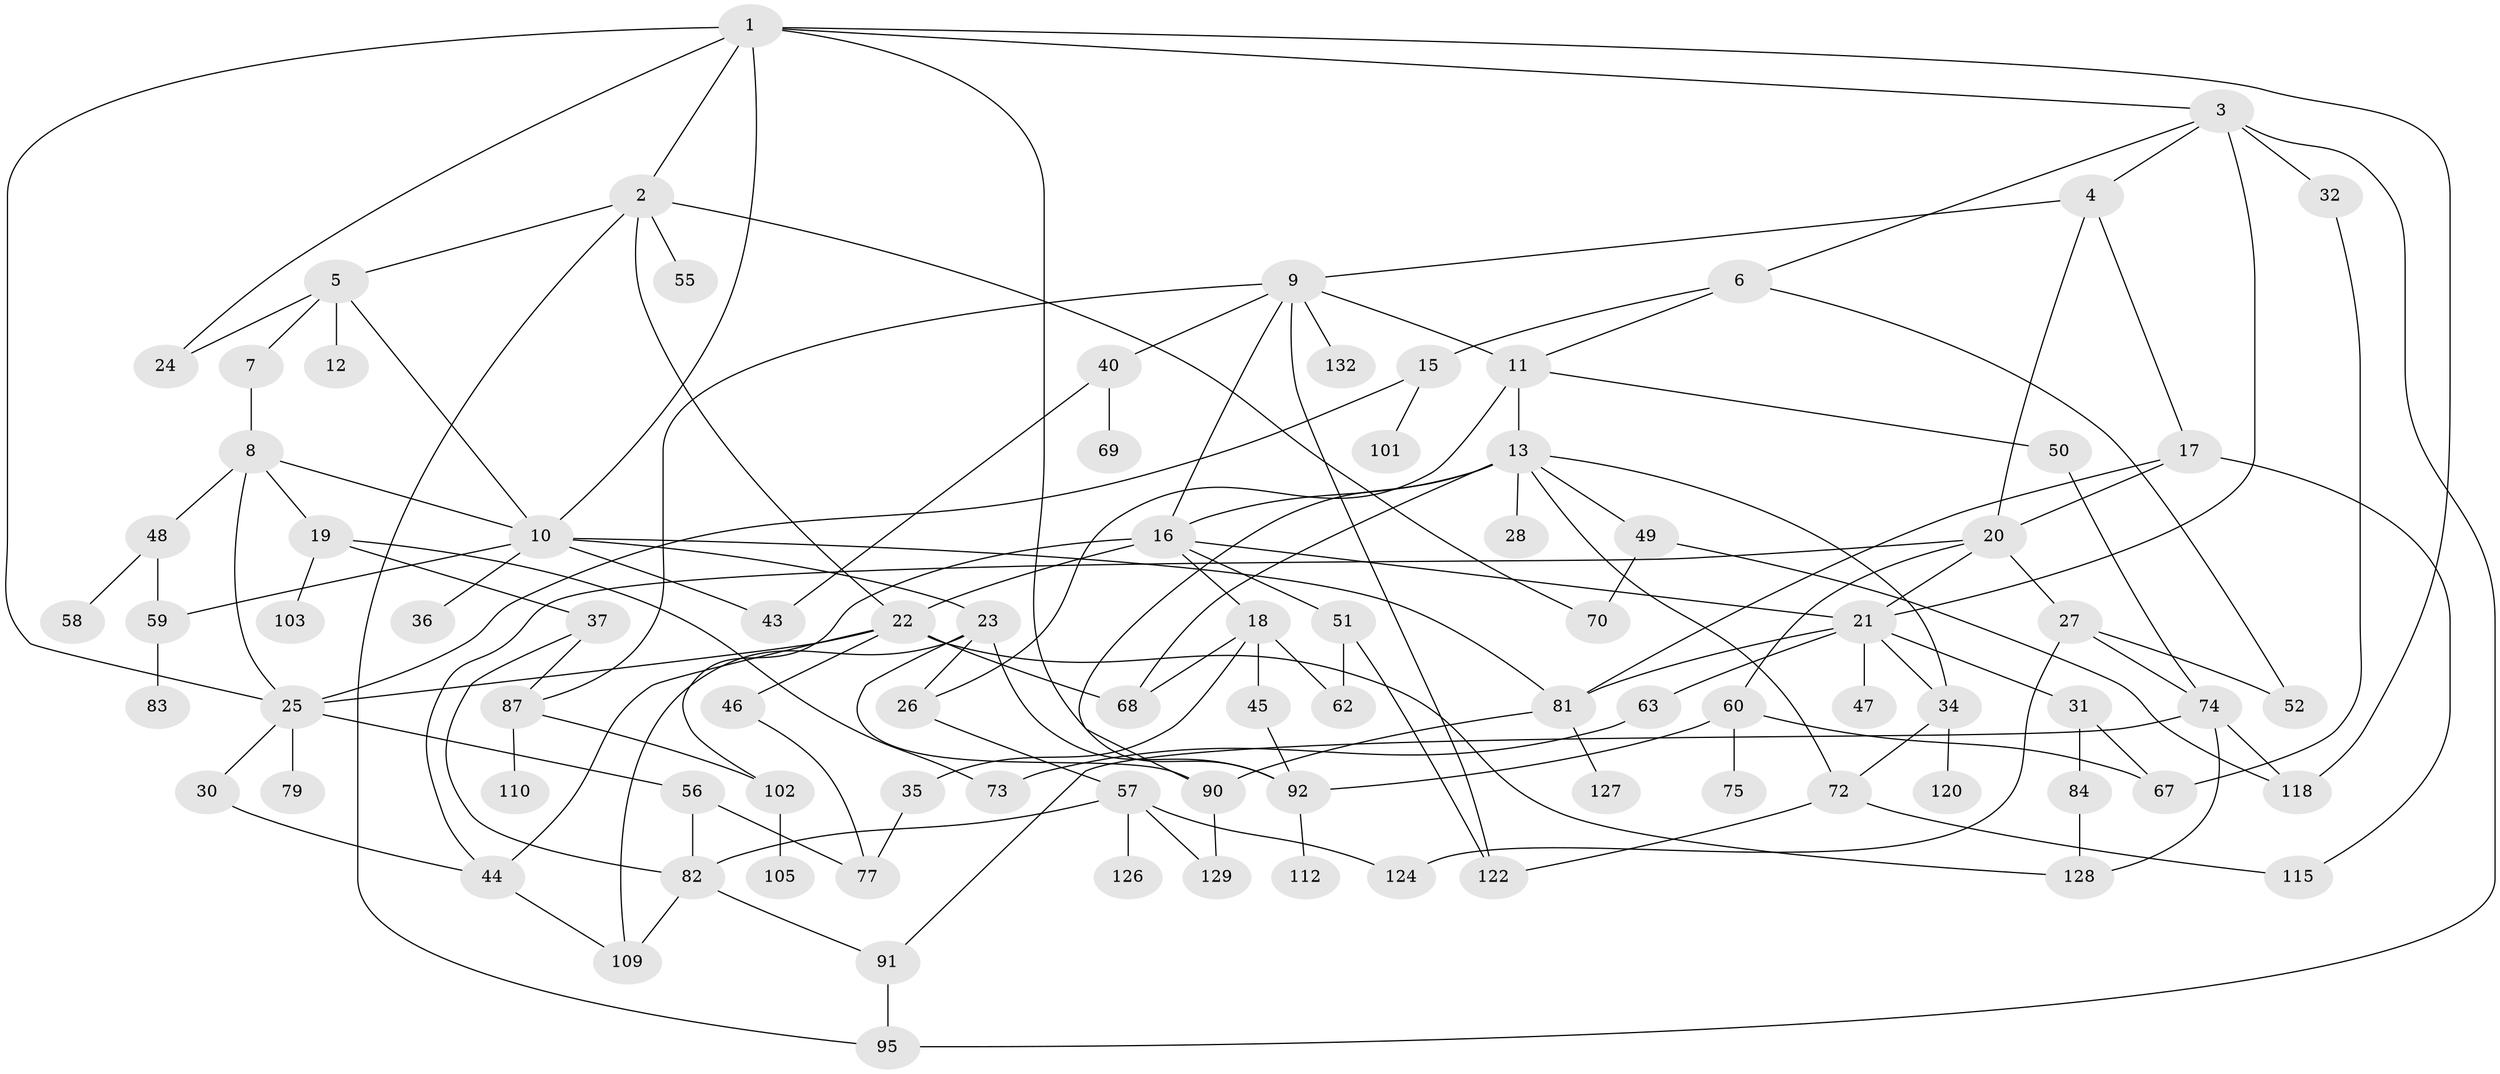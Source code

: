 // original degree distribution, {5: 0.06716417910447761, 4: 0.1417910447761194, 2: 0.30597014925373134, 6: 0.029850746268656716, 8: 0.014925373134328358, 1: 0.19402985074626866, 7: 0.014925373134328358, 3: 0.23134328358208955}
// Generated by graph-tools (version 1.1) at 2025/41/03/06/25 10:41:26]
// undirected, 89 vertices, 143 edges
graph export_dot {
graph [start="1"]
  node [color=gray90,style=filled];
  1 [super="+42"];
  2 [super="+39"];
  3 [super="+93"];
  4 [super="+14"];
  5;
  6;
  7;
  8 [super="+97"];
  9 [super="+117"];
  10;
  11 [super="+116"];
  12;
  13 [super="+76"];
  15 [super="+86"];
  16 [super="+38"];
  17;
  18 [super="+33"];
  19;
  20 [super="+64"];
  21 [super="+80"];
  22 [super="+66"];
  23 [super="+29"];
  24 [super="+130"];
  25 [super="+53"];
  26 [super="+54"];
  27 [super="+108"];
  28 [super="+85"];
  30 [super="+134"];
  31 [super="+98"];
  32;
  34 [super="+41"];
  35;
  36;
  37 [super="+71"];
  40;
  43 [super="+100"];
  44;
  45;
  46 [super="+65"];
  47;
  48;
  49 [super="+104"];
  50;
  51 [super="+78"];
  52;
  55;
  56;
  57 [super="+96"];
  58;
  59;
  60 [super="+61"];
  62;
  63;
  67 [super="+89"];
  68 [super="+111"];
  69;
  70;
  72 [super="+107"];
  73;
  74 [super="+133"];
  75;
  77 [super="+106"];
  79 [super="+94"];
  81 [super="+99"];
  82 [super="+114"];
  83;
  84;
  87 [super="+88"];
  90 [super="+123"];
  91 [super="+113"];
  92 [super="+119"];
  95 [super="+121"];
  101;
  102 [super="+131"];
  103;
  105;
  109;
  110;
  112;
  115;
  118 [super="+125"];
  120;
  122;
  124;
  126;
  127;
  128;
  129;
  132;
  1 -- 2;
  1 -- 3;
  1 -- 92;
  1 -- 24;
  1 -- 10;
  1 -- 25;
  1 -- 118;
  2 -- 5;
  2 -- 22;
  2 -- 55;
  2 -- 70;
  2 -- 95;
  3 -- 4;
  3 -- 6;
  3 -- 32;
  3 -- 21;
  3 -- 95;
  4 -- 9;
  4 -- 17;
  4 -- 20;
  5 -- 7;
  5 -- 12;
  5 -- 24;
  5 -- 10;
  6 -- 11;
  6 -- 15;
  6 -- 52;
  7 -- 8;
  8 -- 10;
  8 -- 19;
  8 -- 48;
  8 -- 25;
  9 -- 16;
  9 -- 40;
  9 -- 87;
  9 -- 122;
  9 -- 11;
  9 -- 132;
  10 -- 23;
  10 -- 36;
  10 -- 43;
  10 -- 59;
  10 -- 81;
  11 -- 13;
  11 -- 50;
  11 -- 26;
  13 -- 28;
  13 -- 34;
  13 -- 49;
  13 -- 68;
  13 -- 16;
  13 -- 72;
  13 -- 90;
  15 -- 101;
  15 -- 25;
  16 -- 18;
  16 -- 21;
  16 -- 102;
  16 -- 51;
  16 -- 22;
  17 -- 81;
  17 -- 115;
  17 -- 20;
  18 -- 35;
  18 -- 45;
  18 -- 68;
  18 -- 62;
  19 -- 37;
  19 -- 73;
  19 -- 103;
  20 -- 27;
  20 -- 60;
  20 -- 21;
  20 -- 44;
  21 -- 31;
  21 -- 47;
  21 -- 63;
  21 -- 34;
  21 -- 81;
  22 -- 25;
  22 -- 44;
  22 -- 46;
  22 -- 128;
  22 -- 68;
  23 -- 26;
  23 -- 92;
  23 -- 109;
  23 -- 90;
  25 -- 30;
  25 -- 56;
  25 -- 79;
  26 -- 57;
  27 -- 74;
  27 -- 124;
  27 -- 52;
  30 -- 44;
  31 -- 84;
  31 -- 67;
  32 -- 67;
  34 -- 72;
  34 -- 120;
  35 -- 77;
  37 -- 82;
  37 -- 87;
  40 -- 69;
  40 -- 43;
  44 -- 109;
  45 -- 92;
  46 -- 77;
  48 -- 58;
  48 -- 59;
  49 -- 118;
  49 -- 70;
  50 -- 74;
  51 -- 122;
  51 -- 62;
  56 -- 82;
  56 -- 77;
  57 -- 124;
  57 -- 129;
  57 -- 82;
  57 -- 126;
  59 -- 83;
  60 -- 75;
  60 -- 92;
  60 -- 67;
  63 -- 73;
  72 -- 122;
  72 -- 115;
  74 -- 91;
  74 -- 118;
  74 -- 128;
  81 -- 127;
  81 -- 90;
  82 -- 109;
  82 -- 91;
  84 -- 128;
  87 -- 110;
  87 -- 102;
  90 -- 129;
  91 -- 95;
  92 -- 112;
  102 -- 105;
}
